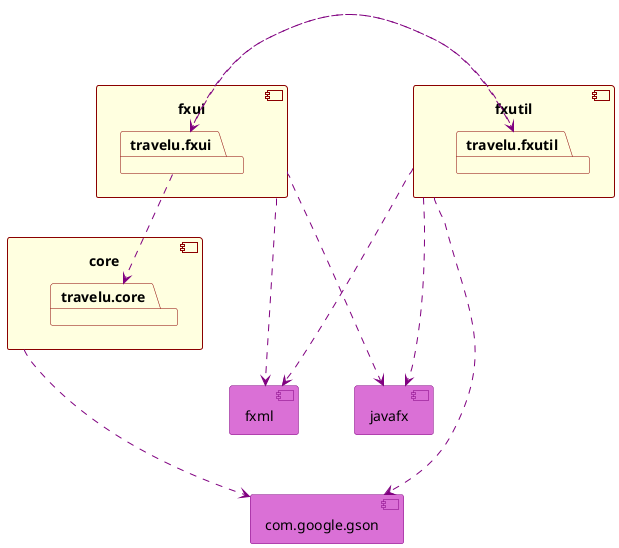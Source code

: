 @startuml 

component fxui {
  package travelu.fxui {
}
}

component fxutil {
  package travelu.fxutil {
}
}

component core {
  package travelu.core {
}
}

skinparam component{
  BorderColor #800080
  ArrowColor purple
  BackgroundColor orchid
}

skinparam package{
  BackgroundColor lightyellow
  BorderColor #8B0000
}

[fxml] 
[javafx]
[com.google.gson] 

fxui ...> fxml
fxui ...> javafx
fxutil ...> fxml
fxutil ...> javafx
fxutil ..> com.google.gson

core ...> com.google.gson

travelu.fxui ..> travelu.core
travelu.fxui ..> travelu.fxutil
travelu.fxutil ..> travelu.fxui

@enduml
